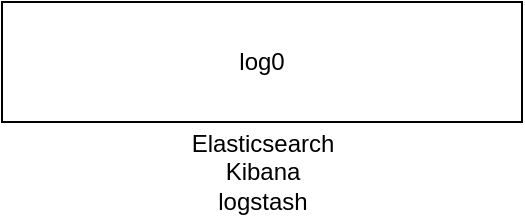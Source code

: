 <mxfile version="12.1.0" type="device" pages="1"><diagram id="xpvITJe6IXeULQverdHJ" name="Page-1"><mxGraphModel dx="1408" dy="829" grid="1" gridSize="10" guides="1" tooltips="1" connect="1" arrows="1" fold="1" page="1" pageScale="1" pageWidth="850" pageHeight="1100" math="0" shadow="0"><root><mxCell id="0"/><mxCell id="1" parent="0"/><mxCell id="_dppAl0sk9rHR3X9npvy-1" value="log0" style="rounded=0;whiteSpace=wrap;html=1;" vertex="1" parent="1"><mxGeometry x="70" y="270" width="260" height="60" as="geometry"/></mxCell><mxCell id="_dppAl0sk9rHR3X9npvy-2" value="Elasticsearch&lt;br&gt;Kibana&lt;br&gt;logstash" style="text;html=1;resizable=0;autosize=1;align=center;verticalAlign=middle;points=[];fillColor=none;strokeColor=none;rounded=0;" vertex="1" parent="1"><mxGeometry x="155" y="330" width="90" height="50" as="geometry"/></mxCell></root></mxGraphModel></diagram></mxfile>